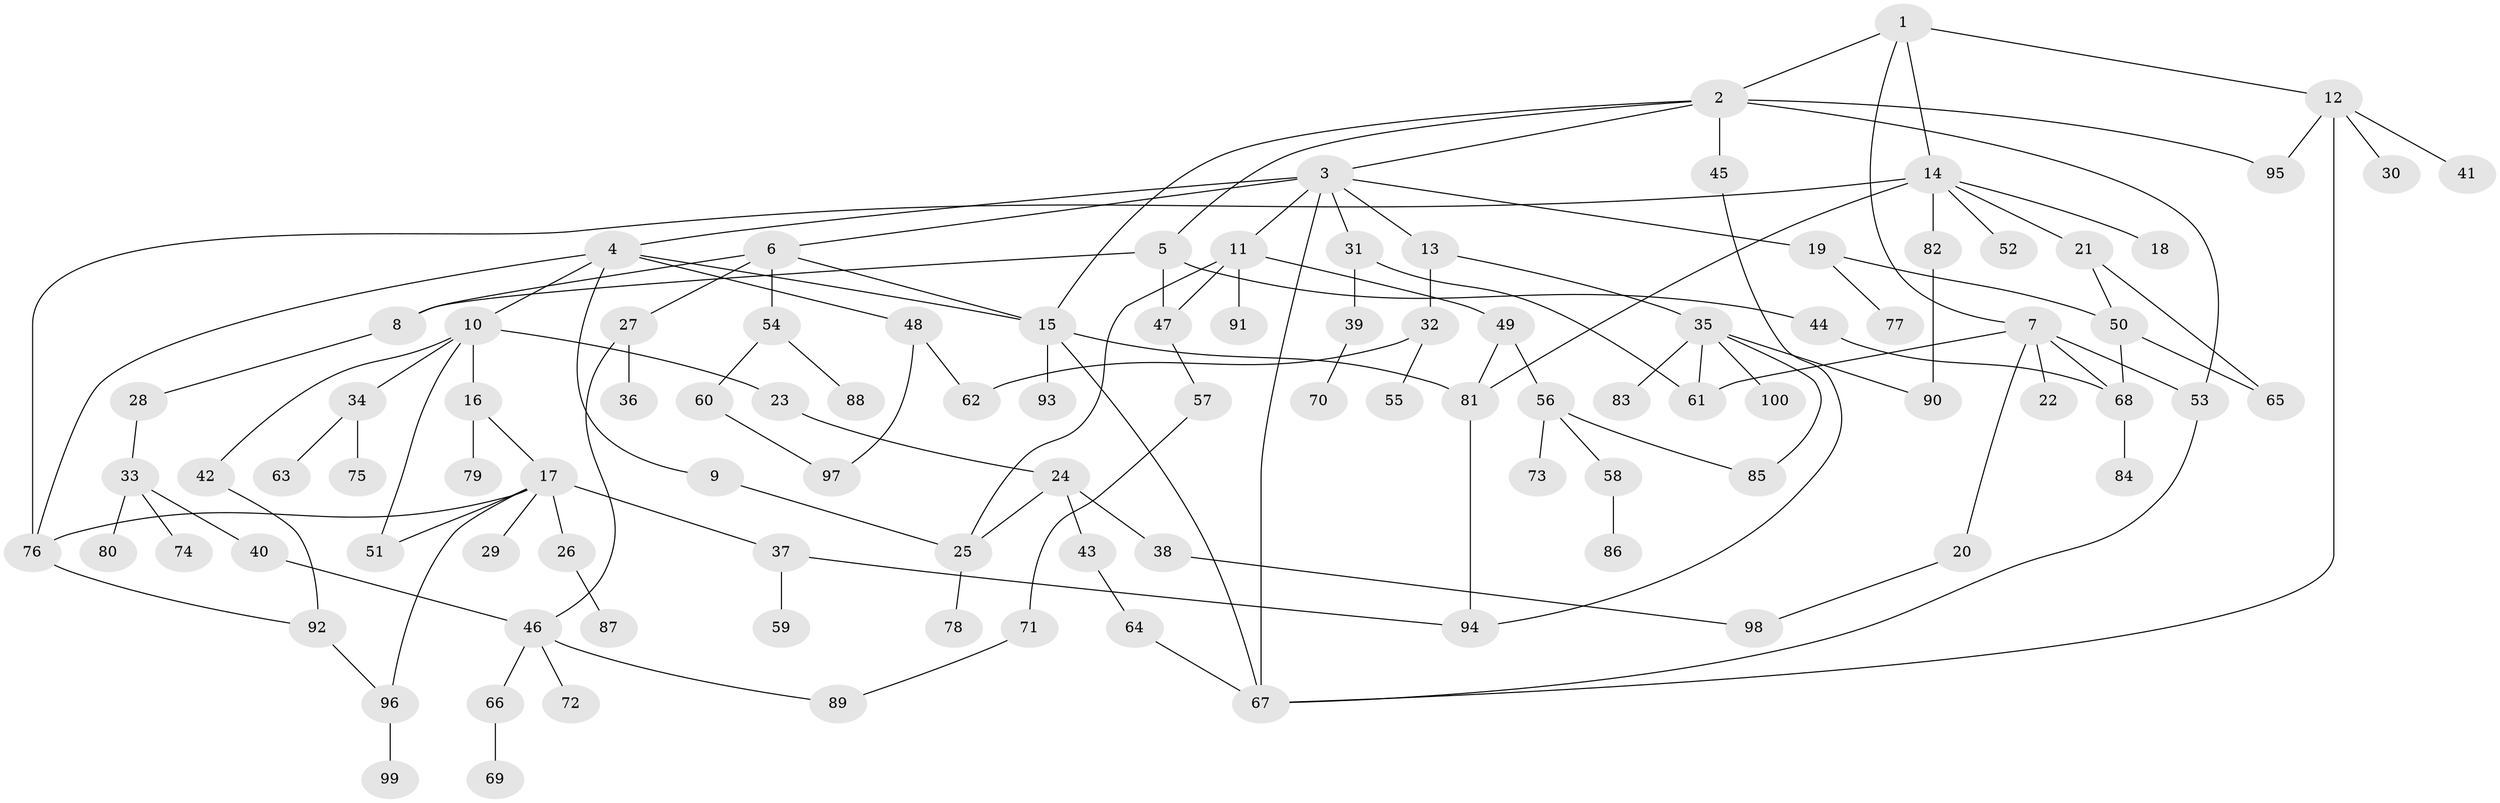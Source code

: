 // Generated by graph-tools (version 1.1) at 2025/49/03/09/25 03:49:24]
// undirected, 100 vertices, 133 edges
graph export_dot {
graph [start="1"]
  node [color=gray90,style=filled];
  1;
  2;
  3;
  4;
  5;
  6;
  7;
  8;
  9;
  10;
  11;
  12;
  13;
  14;
  15;
  16;
  17;
  18;
  19;
  20;
  21;
  22;
  23;
  24;
  25;
  26;
  27;
  28;
  29;
  30;
  31;
  32;
  33;
  34;
  35;
  36;
  37;
  38;
  39;
  40;
  41;
  42;
  43;
  44;
  45;
  46;
  47;
  48;
  49;
  50;
  51;
  52;
  53;
  54;
  55;
  56;
  57;
  58;
  59;
  60;
  61;
  62;
  63;
  64;
  65;
  66;
  67;
  68;
  69;
  70;
  71;
  72;
  73;
  74;
  75;
  76;
  77;
  78;
  79;
  80;
  81;
  82;
  83;
  84;
  85;
  86;
  87;
  88;
  89;
  90;
  91;
  92;
  93;
  94;
  95;
  96;
  97;
  98;
  99;
  100;
  1 -- 2;
  1 -- 7;
  1 -- 12;
  1 -- 14;
  2 -- 3;
  2 -- 5;
  2 -- 45;
  2 -- 53;
  2 -- 15;
  2 -- 95;
  3 -- 4;
  3 -- 6;
  3 -- 11;
  3 -- 13;
  3 -- 19;
  3 -- 31;
  3 -- 67;
  4 -- 9;
  4 -- 10;
  4 -- 48;
  4 -- 15;
  4 -- 76;
  5 -- 8;
  5 -- 44;
  5 -- 47;
  6 -- 15;
  6 -- 27;
  6 -- 54;
  6 -- 8;
  7 -- 20;
  7 -- 22;
  7 -- 61;
  7 -- 68;
  7 -- 53;
  8 -- 28;
  9 -- 25;
  10 -- 16;
  10 -- 23;
  10 -- 34;
  10 -- 42;
  10 -- 51;
  11 -- 47;
  11 -- 49;
  11 -- 91;
  11 -- 25;
  12 -- 30;
  12 -- 41;
  12 -- 67;
  12 -- 95;
  13 -- 32;
  13 -- 35;
  14 -- 18;
  14 -- 21;
  14 -- 52;
  14 -- 76;
  14 -- 81;
  14 -- 82;
  15 -- 93;
  15 -- 81;
  15 -- 67;
  16 -- 17;
  16 -- 79;
  17 -- 26;
  17 -- 29;
  17 -- 37;
  17 -- 51;
  17 -- 76;
  17 -- 96;
  19 -- 50;
  19 -- 77;
  20 -- 98;
  21 -- 65;
  21 -- 50;
  23 -- 24;
  24 -- 38;
  24 -- 43;
  24 -- 25;
  25 -- 78;
  26 -- 87;
  27 -- 36;
  27 -- 46;
  28 -- 33;
  31 -- 39;
  31 -- 61;
  32 -- 55;
  32 -- 62;
  33 -- 40;
  33 -- 74;
  33 -- 80;
  34 -- 63;
  34 -- 75;
  35 -- 61;
  35 -- 83;
  35 -- 85;
  35 -- 90;
  35 -- 100;
  37 -- 59;
  37 -- 94;
  38 -- 98;
  39 -- 70;
  40 -- 46;
  42 -- 92;
  43 -- 64;
  44 -- 68;
  45 -- 94;
  46 -- 66;
  46 -- 72;
  46 -- 89;
  47 -- 57;
  48 -- 62;
  48 -- 97;
  49 -- 56;
  49 -- 81;
  50 -- 65;
  50 -- 68;
  53 -- 67;
  54 -- 60;
  54 -- 88;
  56 -- 58;
  56 -- 73;
  56 -- 85;
  57 -- 71;
  58 -- 86;
  60 -- 97;
  64 -- 67;
  66 -- 69;
  68 -- 84;
  71 -- 89;
  76 -- 92;
  81 -- 94;
  82 -- 90;
  92 -- 96;
  96 -- 99;
}

